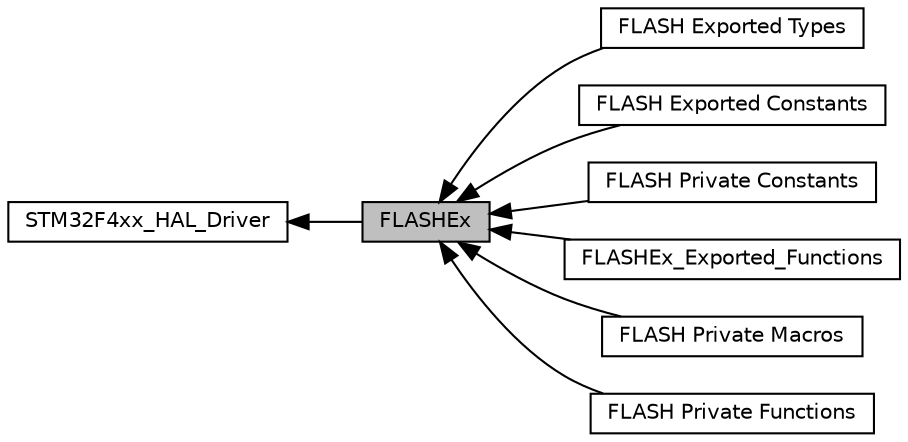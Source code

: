 digraph "FLASHEx"
{
  edge [fontname="Helvetica",fontsize="10",labelfontname="Helvetica",labelfontsize="10"];
  node [fontname="Helvetica",fontsize="10",shape=box];
  rankdir=LR;
  Node3 [label="FLASH Exported Types",height=0.2,width=0.4,color="black", fillcolor="white", style="filled",URL="$group___f_l_a_s_h_ex___exported___types.html",tooltip=" "];
  Node4 [label="FLASH Exported Constants",height=0.2,width=0.4,color="black", fillcolor="white", style="filled",URL="$group___f_l_a_s_h_ex___exported___constants.html",tooltip=" "];
  Node1 [label="FLASHEx",height=0.2,width=0.4,color="black", fillcolor="grey75", style="filled", fontcolor="black",tooltip="FLASH HAL Extension module driver."];
  Node5 [label="FLASH Private Constants",height=0.2,width=0.4,color="black", fillcolor="white", style="filled",URL="$group___f_l_a_s_h_ex___private___constants.html",tooltip=" "];
  Node2 [label="STM32F4xx_HAL_Driver",height=0.2,width=0.4,color="black", fillcolor="white", style="filled",URL="$group___s_t_m32_f4xx___h_a_l___driver.html",tooltip=" "];
  Node8 [label="FLASHEx_Exported_Functions",height=0.2,width=0.4,color="black", fillcolor="white", style="filled",URL="$group___f_l_a_s_h_ex___exported___functions.html",tooltip=" "];
  Node6 [label="FLASH Private Macros",height=0.2,width=0.4,color="black", fillcolor="white", style="filled",URL="$group___f_l_a_s_h_ex___private___macros.html",tooltip=" "];
  Node7 [label="FLASH Private Functions",height=0.2,width=0.4,color="black", fillcolor="white", style="filled",URL="$group___f_l_a_s_h_ex___private___functions.html",tooltip=" "];
  Node2->Node1 [shape=plaintext, dir="back", style="solid"];
  Node1->Node3 [shape=plaintext, dir="back", style="solid"];
  Node1->Node4 [shape=plaintext, dir="back", style="solid"];
  Node1->Node5 [shape=plaintext, dir="back", style="solid"];
  Node1->Node6 [shape=plaintext, dir="back", style="solid"];
  Node1->Node7 [shape=plaintext, dir="back", style="solid"];
  Node1->Node8 [shape=plaintext, dir="back", style="solid"];
}
